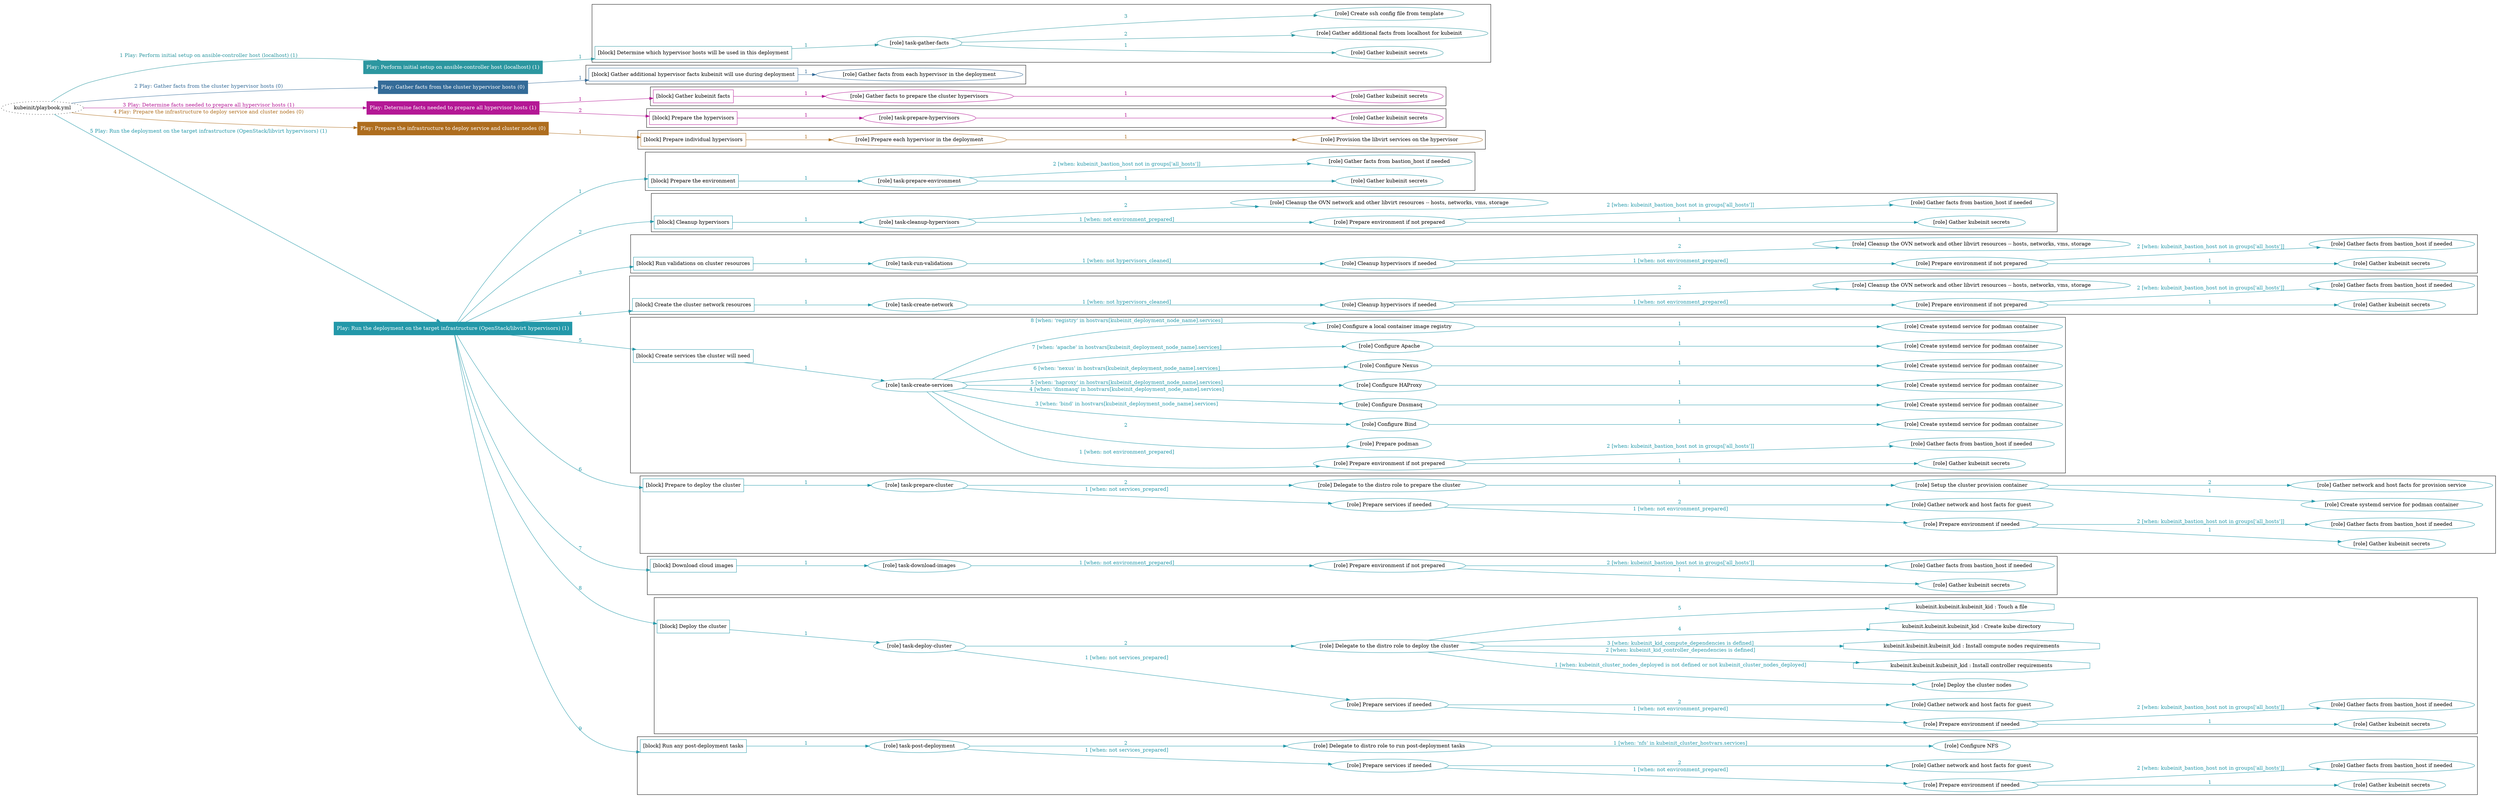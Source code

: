 digraph {
	graph [concentrate=true ordering=in rankdir=LR ratio=fill]
	edge [esep=5 sep=10]
	"kubeinit/playbook.yml" [URL="/home/runner/work/kubeinit/kubeinit/kubeinit/playbook.yml" id=playbook_9ab73923 style=dotted]
	"kubeinit/playbook.yml" -> play_1a1772e7 [label="1 Play: Perform initial setup on ansible-controller host (localhost) (1)" color="#2c97a0" fontcolor="#2c97a0" id=edge_play_1a1772e7 labeltooltip="1 Play: Perform initial setup on ansible-controller host (localhost) (1)" tooltip="1 Play: Perform initial setup on ansible-controller host (localhost) (1)"]
	subgraph "Play: Perform initial setup on ansible-controller host (localhost) (1)" {
		play_1a1772e7 [label="Play: Perform initial setup on ansible-controller host (localhost) (1)" URL="/home/runner/work/kubeinit/kubeinit/kubeinit/playbook.yml" color="#2c97a0" fontcolor="#ffffff" id=play_1a1772e7 shape=box style=filled tooltip=localhost]
		play_1a1772e7 -> block_151bc2e9 [label=1 color="#2c97a0" fontcolor="#2c97a0" id=edge_block_151bc2e9 labeltooltip=1 tooltip=1]
		subgraph cluster_block_151bc2e9 {
			block_151bc2e9 [label="[block] Determine which hypervisor hosts will be used in this deployment" URL="/home/runner/work/kubeinit/kubeinit/kubeinit/playbook.yml" color="#2c97a0" id=block_151bc2e9 labeltooltip="Determine which hypervisor hosts will be used in this deployment" shape=box tooltip="Determine which hypervisor hosts will be used in this deployment"]
			block_151bc2e9 -> role_26ba172d [label="1 " color="#2c97a0" fontcolor="#2c97a0" id=edge_role_26ba172d labeltooltip="1 " tooltip="1 "]
			subgraph "task-gather-facts" {
				role_26ba172d [label="[role] task-gather-facts" URL="/home/runner/work/kubeinit/kubeinit/kubeinit/playbook.yml" color="#2c97a0" id=role_26ba172d tooltip="task-gather-facts"]
				role_26ba172d -> role_b1a50b1e [label="1 " color="#2c97a0" fontcolor="#2c97a0" id=edge_role_b1a50b1e labeltooltip="1 " tooltip="1 "]
				subgraph "Gather kubeinit secrets" {
					role_b1a50b1e [label="[role] Gather kubeinit secrets" URL="/home/runner/.ansible/collections/ansible_collections/kubeinit/kubeinit/roles/kubeinit_prepare/tasks/build_hypervisors_group.yml" color="#2c97a0" id=role_b1a50b1e tooltip="Gather kubeinit secrets"]
				}
				role_26ba172d -> role_8a23db6f [label="2 " color="#2c97a0" fontcolor="#2c97a0" id=edge_role_8a23db6f labeltooltip="2 " tooltip="2 "]
				subgraph "Gather additional facts from localhost for kubeinit" {
					role_8a23db6f [label="[role] Gather additional facts from localhost for kubeinit" URL="/home/runner/.ansible/collections/ansible_collections/kubeinit/kubeinit/roles/kubeinit_prepare/tasks/build_hypervisors_group.yml" color="#2c97a0" id=role_8a23db6f tooltip="Gather additional facts from localhost for kubeinit"]
				}
				role_26ba172d -> role_8fd8d7e4 [label="3 " color="#2c97a0" fontcolor="#2c97a0" id=edge_role_8fd8d7e4 labeltooltip="3 " tooltip="3 "]
				subgraph "Create ssh config file from template" {
					role_8fd8d7e4 [label="[role] Create ssh config file from template" URL="/home/runner/.ansible/collections/ansible_collections/kubeinit/kubeinit/roles/kubeinit_prepare/tasks/build_hypervisors_group.yml" color="#2c97a0" id=role_8fd8d7e4 tooltip="Create ssh config file from template"]
				}
			}
		}
	}
	"kubeinit/playbook.yml" -> play_9885d4a1 [label="2 Play: Gather facts from the cluster hypervisor hosts (0)" color="#346b98" fontcolor="#346b98" id=edge_play_9885d4a1 labeltooltip="2 Play: Gather facts from the cluster hypervisor hosts (0)" tooltip="2 Play: Gather facts from the cluster hypervisor hosts (0)"]
	subgraph "Play: Gather facts from the cluster hypervisor hosts (0)" {
		play_9885d4a1 [label="Play: Gather facts from the cluster hypervisor hosts (0)" URL="/home/runner/work/kubeinit/kubeinit/kubeinit/playbook.yml" color="#346b98" fontcolor="#ffffff" id=play_9885d4a1 shape=box style=filled tooltip="Play: Gather facts from the cluster hypervisor hosts (0)"]
		play_9885d4a1 -> block_e9f54712 [label=1 color="#346b98" fontcolor="#346b98" id=edge_block_e9f54712 labeltooltip=1 tooltip=1]
		subgraph cluster_block_e9f54712 {
			block_e9f54712 [label="[block] Gather additional hypervisor facts kubeinit will use during deployment" URL="/home/runner/work/kubeinit/kubeinit/kubeinit/playbook.yml" color="#346b98" id=block_e9f54712 labeltooltip="Gather additional hypervisor facts kubeinit will use during deployment" shape=box tooltip="Gather additional hypervisor facts kubeinit will use during deployment"]
			block_e9f54712 -> role_f981a7e2 [label="1 " color="#346b98" fontcolor="#346b98" id=edge_role_f981a7e2 labeltooltip="1 " tooltip="1 "]
			subgraph "Gather facts from each hypervisor in the deployment" {
				role_f981a7e2 [label="[role] Gather facts from each hypervisor in the deployment" URL="/home/runner/work/kubeinit/kubeinit/kubeinit/playbook.yml" color="#346b98" id=role_f981a7e2 tooltip="Gather facts from each hypervisor in the deployment"]
			}
		}
	}
	"kubeinit/playbook.yml" -> play_746582f5 [label="3 Play: Determine facts needed to prepare all hypervisor hosts (1)" color="#b41895" fontcolor="#b41895" id=edge_play_746582f5 labeltooltip="3 Play: Determine facts needed to prepare all hypervisor hosts (1)" tooltip="3 Play: Determine facts needed to prepare all hypervisor hosts (1)"]
	subgraph "Play: Determine facts needed to prepare all hypervisor hosts (1)" {
		play_746582f5 [label="Play: Determine facts needed to prepare all hypervisor hosts (1)" URL="/home/runner/work/kubeinit/kubeinit/kubeinit/playbook.yml" color="#b41895" fontcolor="#ffffff" id=play_746582f5 shape=box style=filled tooltip=localhost]
		play_746582f5 -> block_373d44c7 [label=1 color="#b41895" fontcolor="#b41895" id=edge_block_373d44c7 labeltooltip=1 tooltip=1]
		subgraph cluster_block_373d44c7 {
			block_373d44c7 [label="[block] Gather kubeinit facts" URL="/home/runner/work/kubeinit/kubeinit/kubeinit/playbook.yml" color="#b41895" id=block_373d44c7 labeltooltip="Gather kubeinit facts" shape=box tooltip="Gather kubeinit facts"]
			block_373d44c7 -> role_4d03dec4 [label="1 " color="#b41895" fontcolor="#b41895" id=edge_role_4d03dec4 labeltooltip="1 " tooltip="1 "]
			subgraph "Gather facts to prepare the cluster hypervisors" {
				role_4d03dec4 [label="[role] Gather facts to prepare the cluster hypervisors" URL="/home/runner/work/kubeinit/kubeinit/kubeinit/playbook.yml" color="#b41895" id=role_4d03dec4 tooltip="Gather facts to prepare the cluster hypervisors"]
				role_4d03dec4 -> role_7c5bf974 [label="1 " color="#b41895" fontcolor="#b41895" id=edge_role_7c5bf974 labeltooltip="1 " tooltip="1 "]
				subgraph "Gather kubeinit secrets" {
					role_7c5bf974 [label="[role] Gather kubeinit secrets" URL="/home/runner/.ansible/collections/ansible_collections/kubeinit/kubeinit/roles/kubeinit_prepare/tasks/gather_kubeinit_facts.yml" color="#b41895" id=role_7c5bf974 tooltip="Gather kubeinit secrets"]
				}
			}
		}
		play_746582f5 -> block_dff63ad6 [label=2 color="#b41895" fontcolor="#b41895" id=edge_block_dff63ad6 labeltooltip=2 tooltip=2]
		subgraph cluster_block_dff63ad6 {
			block_dff63ad6 [label="[block] Prepare the hypervisors" URL="/home/runner/work/kubeinit/kubeinit/kubeinit/playbook.yml" color="#b41895" id=block_dff63ad6 labeltooltip="Prepare the hypervisors" shape=box tooltip="Prepare the hypervisors"]
			block_dff63ad6 -> role_b2029494 [label="1 " color="#b41895" fontcolor="#b41895" id=edge_role_b2029494 labeltooltip="1 " tooltip="1 "]
			subgraph "task-prepare-hypervisors" {
				role_b2029494 [label="[role] task-prepare-hypervisors" URL="/home/runner/work/kubeinit/kubeinit/kubeinit/playbook.yml" color="#b41895" id=role_b2029494 tooltip="task-prepare-hypervisors"]
				role_b2029494 -> role_a0107edf [label="1 " color="#b41895" fontcolor="#b41895" id=edge_role_a0107edf labeltooltip="1 " tooltip="1 "]
				subgraph "Gather kubeinit secrets" {
					role_a0107edf [label="[role] Gather kubeinit secrets" URL="/home/runner/.ansible/collections/ansible_collections/kubeinit/kubeinit/roles/kubeinit_prepare/tasks/gather_kubeinit_facts.yml" color="#b41895" id=role_a0107edf tooltip="Gather kubeinit secrets"]
				}
			}
		}
	}
	"kubeinit/playbook.yml" -> play_16bead23 [label="4 Play: Prepare the infrastructure to deploy service and cluster nodes (0)" color="#ae6d1e" fontcolor="#ae6d1e" id=edge_play_16bead23 labeltooltip="4 Play: Prepare the infrastructure to deploy service and cluster nodes (0)" tooltip="4 Play: Prepare the infrastructure to deploy service and cluster nodes (0)"]
	subgraph "Play: Prepare the infrastructure to deploy service and cluster nodes (0)" {
		play_16bead23 [label="Play: Prepare the infrastructure to deploy service and cluster nodes (0)" URL="/home/runner/work/kubeinit/kubeinit/kubeinit/playbook.yml" color="#ae6d1e" fontcolor="#ffffff" id=play_16bead23 shape=box style=filled tooltip="Play: Prepare the infrastructure to deploy service and cluster nodes (0)"]
		play_16bead23 -> block_e6642e20 [label=1 color="#ae6d1e" fontcolor="#ae6d1e" id=edge_block_e6642e20 labeltooltip=1 tooltip=1]
		subgraph cluster_block_e6642e20 {
			block_e6642e20 [label="[block] Prepare individual hypervisors" URL="/home/runner/work/kubeinit/kubeinit/kubeinit/playbook.yml" color="#ae6d1e" id=block_e6642e20 labeltooltip="Prepare individual hypervisors" shape=box tooltip="Prepare individual hypervisors"]
			block_e6642e20 -> role_a4faf28e [label="1 " color="#ae6d1e" fontcolor="#ae6d1e" id=edge_role_a4faf28e labeltooltip="1 " tooltip="1 "]
			subgraph "Prepare each hypervisor in the deployment" {
				role_a4faf28e [label="[role] Prepare each hypervisor in the deployment" URL="/home/runner/work/kubeinit/kubeinit/kubeinit/playbook.yml" color="#ae6d1e" id=role_a4faf28e tooltip="Prepare each hypervisor in the deployment"]
				role_a4faf28e -> role_5b694fbf [label="1 " color="#ae6d1e" fontcolor="#ae6d1e" id=edge_role_5b694fbf labeltooltip="1 " tooltip="1 "]
				subgraph "Provision the libvirt services on the hypervisor" {
					role_5b694fbf [label="[role] Provision the libvirt services on the hypervisor" URL="/home/runner/.ansible/collections/ansible_collections/kubeinit/kubeinit/roles/kubeinit_prepare/tasks/prepare_hypervisor.yml" color="#ae6d1e" id=role_5b694fbf tooltip="Provision the libvirt services on the hypervisor"]
				}
			}
		}
	}
	"kubeinit/playbook.yml" -> play_774b055f [label="5 Play: Run the deployment on the target infrastructure (OpenStack/libvirt hypervisors) (1)" color="#2398a9" fontcolor="#2398a9" id=edge_play_774b055f labeltooltip="5 Play: Run the deployment on the target infrastructure (OpenStack/libvirt hypervisors) (1)" tooltip="5 Play: Run the deployment on the target infrastructure (OpenStack/libvirt hypervisors) (1)"]
	subgraph "Play: Run the deployment on the target infrastructure (OpenStack/libvirt hypervisors) (1)" {
		play_774b055f [label="Play: Run the deployment on the target infrastructure (OpenStack/libvirt hypervisors) (1)" URL="/home/runner/work/kubeinit/kubeinit/kubeinit/playbook.yml" color="#2398a9" fontcolor="#ffffff" id=play_774b055f shape=box style=filled tooltip=localhost]
		play_774b055f -> block_0254469b [label=1 color="#2398a9" fontcolor="#2398a9" id=edge_block_0254469b labeltooltip=1 tooltip=1]
		subgraph cluster_block_0254469b {
			block_0254469b [label="[block] Prepare the environment" URL="/home/runner/work/kubeinit/kubeinit/kubeinit/playbook.yml" color="#2398a9" id=block_0254469b labeltooltip="Prepare the environment" shape=box tooltip="Prepare the environment"]
			block_0254469b -> role_82ab8c88 [label="1 " color="#2398a9" fontcolor="#2398a9" id=edge_role_82ab8c88 labeltooltip="1 " tooltip="1 "]
			subgraph "task-prepare-environment" {
				role_82ab8c88 [label="[role] task-prepare-environment" URL="/home/runner/work/kubeinit/kubeinit/kubeinit/playbook.yml" color="#2398a9" id=role_82ab8c88 tooltip="task-prepare-environment"]
				role_82ab8c88 -> role_1e8bc9d1 [label="1 " color="#2398a9" fontcolor="#2398a9" id=edge_role_1e8bc9d1 labeltooltip="1 " tooltip="1 "]
				subgraph "Gather kubeinit secrets" {
					role_1e8bc9d1 [label="[role] Gather kubeinit secrets" URL="/home/runner/.ansible/collections/ansible_collections/kubeinit/kubeinit/roles/kubeinit_prepare/tasks/gather_kubeinit_facts.yml" color="#2398a9" id=role_1e8bc9d1 tooltip="Gather kubeinit secrets"]
				}
				role_82ab8c88 -> role_7d5b2ed3 [label="2 [when: kubeinit_bastion_host not in groups['all_hosts']]" color="#2398a9" fontcolor="#2398a9" id=edge_role_7d5b2ed3 labeltooltip="2 [when: kubeinit_bastion_host not in groups['all_hosts']]" tooltip="2 [when: kubeinit_bastion_host not in groups['all_hosts']]"]
				subgraph "Gather facts from bastion_host if needed" {
					role_7d5b2ed3 [label="[role] Gather facts from bastion_host if needed" URL="/home/runner/.ansible/collections/ansible_collections/kubeinit/kubeinit/roles/kubeinit_prepare/tasks/main.yml" color="#2398a9" id=role_7d5b2ed3 tooltip="Gather facts from bastion_host if needed"]
				}
			}
		}
		play_774b055f -> block_cbef332e [label=2 color="#2398a9" fontcolor="#2398a9" id=edge_block_cbef332e labeltooltip=2 tooltip=2]
		subgraph cluster_block_cbef332e {
			block_cbef332e [label="[block] Cleanup hypervisors" URL="/home/runner/work/kubeinit/kubeinit/kubeinit/playbook.yml" color="#2398a9" id=block_cbef332e labeltooltip="Cleanup hypervisors" shape=box tooltip="Cleanup hypervisors"]
			block_cbef332e -> role_176b82c9 [label="1 " color="#2398a9" fontcolor="#2398a9" id=edge_role_176b82c9 labeltooltip="1 " tooltip="1 "]
			subgraph "task-cleanup-hypervisors" {
				role_176b82c9 [label="[role] task-cleanup-hypervisors" URL="/home/runner/work/kubeinit/kubeinit/kubeinit/playbook.yml" color="#2398a9" id=role_176b82c9 tooltip="task-cleanup-hypervisors"]
				role_176b82c9 -> role_3031d050 [label="1 [when: not environment_prepared]" color="#2398a9" fontcolor="#2398a9" id=edge_role_3031d050 labeltooltip="1 [when: not environment_prepared]" tooltip="1 [when: not environment_prepared]"]
				subgraph "Prepare environment if not prepared" {
					role_3031d050 [label="[role] Prepare environment if not prepared" URL="/home/runner/.ansible/collections/ansible_collections/kubeinit/kubeinit/roles/kubeinit_libvirt/tasks/cleanup_hypervisors.yml" color="#2398a9" id=role_3031d050 tooltip="Prepare environment if not prepared"]
					role_3031d050 -> role_bc4ccbd9 [label="1 " color="#2398a9" fontcolor="#2398a9" id=edge_role_bc4ccbd9 labeltooltip="1 " tooltip="1 "]
					subgraph "Gather kubeinit secrets" {
						role_bc4ccbd9 [label="[role] Gather kubeinit secrets" URL="/home/runner/.ansible/collections/ansible_collections/kubeinit/kubeinit/roles/kubeinit_prepare/tasks/gather_kubeinit_facts.yml" color="#2398a9" id=role_bc4ccbd9 tooltip="Gather kubeinit secrets"]
					}
					role_3031d050 -> role_d158d65e [label="2 [when: kubeinit_bastion_host not in groups['all_hosts']]" color="#2398a9" fontcolor="#2398a9" id=edge_role_d158d65e labeltooltip="2 [when: kubeinit_bastion_host not in groups['all_hosts']]" tooltip="2 [when: kubeinit_bastion_host not in groups['all_hosts']]"]
					subgraph "Gather facts from bastion_host if needed" {
						role_d158d65e [label="[role] Gather facts from bastion_host if needed" URL="/home/runner/.ansible/collections/ansible_collections/kubeinit/kubeinit/roles/kubeinit_prepare/tasks/main.yml" color="#2398a9" id=role_d158d65e tooltip="Gather facts from bastion_host if needed"]
					}
				}
				role_176b82c9 -> role_bc129f70 [label="2 " color="#2398a9" fontcolor="#2398a9" id=edge_role_bc129f70 labeltooltip="2 " tooltip="2 "]
				subgraph "Cleanup the OVN network and other libvirt resources -- hosts, networks, vms, storage" {
					role_bc129f70 [label="[role] Cleanup the OVN network and other libvirt resources -- hosts, networks, vms, storage" URL="/home/runner/.ansible/collections/ansible_collections/kubeinit/kubeinit/roles/kubeinit_libvirt/tasks/cleanup_hypervisors.yml" color="#2398a9" id=role_bc129f70 tooltip="Cleanup the OVN network and other libvirt resources -- hosts, networks, vms, storage"]
				}
			}
		}
		play_774b055f -> block_4bff4ee5 [label=3 color="#2398a9" fontcolor="#2398a9" id=edge_block_4bff4ee5 labeltooltip=3 tooltip=3]
		subgraph cluster_block_4bff4ee5 {
			block_4bff4ee5 [label="[block] Run validations on cluster resources" URL="/home/runner/work/kubeinit/kubeinit/kubeinit/playbook.yml" color="#2398a9" id=block_4bff4ee5 labeltooltip="Run validations on cluster resources" shape=box tooltip="Run validations on cluster resources"]
			block_4bff4ee5 -> role_2bca94f0 [label="1 " color="#2398a9" fontcolor="#2398a9" id=edge_role_2bca94f0 labeltooltip="1 " tooltip="1 "]
			subgraph "task-run-validations" {
				role_2bca94f0 [label="[role] task-run-validations" URL="/home/runner/work/kubeinit/kubeinit/kubeinit/playbook.yml" color="#2398a9" id=role_2bca94f0 tooltip="task-run-validations"]
				role_2bca94f0 -> role_7fea11b1 [label="1 [when: not hypervisors_cleaned]" color="#2398a9" fontcolor="#2398a9" id=edge_role_7fea11b1 labeltooltip="1 [when: not hypervisors_cleaned]" tooltip="1 [when: not hypervisors_cleaned]"]
				subgraph "Cleanup hypervisors if needed" {
					role_7fea11b1 [label="[role] Cleanup hypervisors if needed" URL="/home/runner/.ansible/collections/ansible_collections/kubeinit/kubeinit/roles/kubeinit_validations/tasks/main.yml" color="#2398a9" id=role_7fea11b1 tooltip="Cleanup hypervisors if needed"]
					role_7fea11b1 -> role_7ab20caf [label="1 [when: not environment_prepared]" color="#2398a9" fontcolor="#2398a9" id=edge_role_7ab20caf labeltooltip="1 [when: not environment_prepared]" tooltip="1 [when: not environment_prepared]"]
					subgraph "Prepare environment if not prepared" {
						role_7ab20caf [label="[role] Prepare environment if not prepared" URL="/home/runner/.ansible/collections/ansible_collections/kubeinit/kubeinit/roles/kubeinit_libvirt/tasks/cleanup_hypervisors.yml" color="#2398a9" id=role_7ab20caf tooltip="Prepare environment if not prepared"]
						role_7ab20caf -> role_d7259c3a [label="1 " color="#2398a9" fontcolor="#2398a9" id=edge_role_d7259c3a labeltooltip="1 " tooltip="1 "]
						subgraph "Gather kubeinit secrets" {
							role_d7259c3a [label="[role] Gather kubeinit secrets" URL="/home/runner/.ansible/collections/ansible_collections/kubeinit/kubeinit/roles/kubeinit_prepare/tasks/gather_kubeinit_facts.yml" color="#2398a9" id=role_d7259c3a tooltip="Gather kubeinit secrets"]
						}
						role_7ab20caf -> role_b8b08d92 [label="2 [when: kubeinit_bastion_host not in groups['all_hosts']]" color="#2398a9" fontcolor="#2398a9" id=edge_role_b8b08d92 labeltooltip="2 [when: kubeinit_bastion_host not in groups['all_hosts']]" tooltip="2 [when: kubeinit_bastion_host not in groups['all_hosts']]"]
						subgraph "Gather facts from bastion_host if needed" {
							role_b8b08d92 [label="[role] Gather facts from bastion_host if needed" URL="/home/runner/.ansible/collections/ansible_collections/kubeinit/kubeinit/roles/kubeinit_prepare/tasks/main.yml" color="#2398a9" id=role_b8b08d92 tooltip="Gather facts from bastion_host if needed"]
						}
					}
					role_7fea11b1 -> role_a31f40d9 [label="2 " color="#2398a9" fontcolor="#2398a9" id=edge_role_a31f40d9 labeltooltip="2 " tooltip="2 "]
					subgraph "Cleanup the OVN network and other libvirt resources -- hosts, networks, vms, storage" {
						role_a31f40d9 [label="[role] Cleanup the OVN network and other libvirt resources -- hosts, networks, vms, storage" URL="/home/runner/.ansible/collections/ansible_collections/kubeinit/kubeinit/roles/kubeinit_libvirt/tasks/cleanup_hypervisors.yml" color="#2398a9" id=role_a31f40d9 tooltip="Cleanup the OVN network and other libvirt resources -- hosts, networks, vms, storage"]
					}
				}
			}
		}
		play_774b055f -> block_9aa94b6d [label=4 color="#2398a9" fontcolor="#2398a9" id=edge_block_9aa94b6d labeltooltip=4 tooltip=4]
		subgraph cluster_block_9aa94b6d {
			block_9aa94b6d [label="[block] Create the cluster network resources" URL="/home/runner/work/kubeinit/kubeinit/kubeinit/playbook.yml" color="#2398a9" id=block_9aa94b6d labeltooltip="Create the cluster network resources" shape=box tooltip="Create the cluster network resources"]
			block_9aa94b6d -> role_7d7a6e6e [label="1 " color="#2398a9" fontcolor="#2398a9" id=edge_role_7d7a6e6e labeltooltip="1 " tooltip="1 "]
			subgraph "task-create-network" {
				role_7d7a6e6e [label="[role] task-create-network" URL="/home/runner/work/kubeinit/kubeinit/kubeinit/playbook.yml" color="#2398a9" id=role_7d7a6e6e tooltip="task-create-network"]
				role_7d7a6e6e -> role_575b3c38 [label="1 [when: not hypervisors_cleaned]" color="#2398a9" fontcolor="#2398a9" id=edge_role_575b3c38 labeltooltip="1 [when: not hypervisors_cleaned]" tooltip="1 [when: not hypervisors_cleaned]"]
				subgraph "Cleanup hypervisors if needed" {
					role_575b3c38 [label="[role] Cleanup hypervisors if needed" URL="/home/runner/.ansible/collections/ansible_collections/kubeinit/kubeinit/roles/kubeinit_libvirt/tasks/create_network.yml" color="#2398a9" id=role_575b3c38 tooltip="Cleanup hypervisors if needed"]
					role_575b3c38 -> role_fb23ec4a [label="1 [when: not environment_prepared]" color="#2398a9" fontcolor="#2398a9" id=edge_role_fb23ec4a labeltooltip="1 [when: not environment_prepared]" tooltip="1 [when: not environment_prepared]"]
					subgraph "Prepare environment if not prepared" {
						role_fb23ec4a [label="[role] Prepare environment if not prepared" URL="/home/runner/.ansible/collections/ansible_collections/kubeinit/kubeinit/roles/kubeinit_libvirt/tasks/cleanup_hypervisors.yml" color="#2398a9" id=role_fb23ec4a tooltip="Prepare environment if not prepared"]
						role_fb23ec4a -> role_6199ef4e [label="1 " color="#2398a9" fontcolor="#2398a9" id=edge_role_6199ef4e labeltooltip="1 " tooltip="1 "]
						subgraph "Gather kubeinit secrets" {
							role_6199ef4e [label="[role] Gather kubeinit secrets" URL="/home/runner/.ansible/collections/ansible_collections/kubeinit/kubeinit/roles/kubeinit_prepare/tasks/gather_kubeinit_facts.yml" color="#2398a9" id=role_6199ef4e tooltip="Gather kubeinit secrets"]
						}
						role_fb23ec4a -> role_e5cc0381 [label="2 [when: kubeinit_bastion_host not in groups['all_hosts']]" color="#2398a9" fontcolor="#2398a9" id=edge_role_e5cc0381 labeltooltip="2 [when: kubeinit_bastion_host not in groups['all_hosts']]" tooltip="2 [when: kubeinit_bastion_host not in groups['all_hosts']]"]
						subgraph "Gather facts from bastion_host if needed" {
							role_e5cc0381 [label="[role] Gather facts from bastion_host if needed" URL="/home/runner/.ansible/collections/ansible_collections/kubeinit/kubeinit/roles/kubeinit_prepare/tasks/main.yml" color="#2398a9" id=role_e5cc0381 tooltip="Gather facts from bastion_host if needed"]
						}
					}
					role_575b3c38 -> role_72d5fef5 [label="2 " color="#2398a9" fontcolor="#2398a9" id=edge_role_72d5fef5 labeltooltip="2 " tooltip="2 "]
					subgraph "Cleanup the OVN network and other libvirt resources -- hosts, networks, vms, storage" {
						role_72d5fef5 [label="[role] Cleanup the OVN network and other libvirt resources -- hosts, networks, vms, storage" URL="/home/runner/.ansible/collections/ansible_collections/kubeinit/kubeinit/roles/kubeinit_libvirt/tasks/cleanup_hypervisors.yml" color="#2398a9" id=role_72d5fef5 tooltip="Cleanup the OVN network and other libvirt resources -- hosts, networks, vms, storage"]
					}
				}
			}
		}
		play_774b055f -> block_c8c6e0d4 [label=5 color="#2398a9" fontcolor="#2398a9" id=edge_block_c8c6e0d4 labeltooltip=5 tooltip=5]
		subgraph cluster_block_c8c6e0d4 {
			block_c8c6e0d4 [label="[block] Create services the cluster will need" URL="/home/runner/work/kubeinit/kubeinit/kubeinit/playbook.yml" color="#2398a9" id=block_c8c6e0d4 labeltooltip="Create services the cluster will need" shape=box tooltip="Create services the cluster will need"]
			block_c8c6e0d4 -> role_868f9ee5 [label="1 " color="#2398a9" fontcolor="#2398a9" id=edge_role_868f9ee5 labeltooltip="1 " tooltip="1 "]
			subgraph "task-create-services" {
				role_868f9ee5 [label="[role] task-create-services" URL="/home/runner/work/kubeinit/kubeinit/kubeinit/playbook.yml" color="#2398a9" id=role_868f9ee5 tooltip="task-create-services"]
				role_868f9ee5 -> role_3a84cb75 [label="1 [when: not environment_prepared]" color="#2398a9" fontcolor="#2398a9" id=edge_role_3a84cb75 labeltooltip="1 [when: not environment_prepared]" tooltip="1 [when: not environment_prepared]"]
				subgraph "Prepare environment if not prepared" {
					role_3a84cb75 [label="[role] Prepare environment if not prepared" URL="/home/runner/.ansible/collections/ansible_collections/kubeinit/kubeinit/roles/kubeinit_services/tasks/main.yml" color="#2398a9" id=role_3a84cb75 tooltip="Prepare environment if not prepared"]
					role_3a84cb75 -> role_00d1c560 [label="1 " color="#2398a9" fontcolor="#2398a9" id=edge_role_00d1c560 labeltooltip="1 " tooltip="1 "]
					subgraph "Gather kubeinit secrets" {
						role_00d1c560 [label="[role] Gather kubeinit secrets" URL="/home/runner/.ansible/collections/ansible_collections/kubeinit/kubeinit/roles/kubeinit_prepare/tasks/gather_kubeinit_facts.yml" color="#2398a9" id=role_00d1c560 tooltip="Gather kubeinit secrets"]
					}
					role_3a84cb75 -> role_4f075193 [label="2 [when: kubeinit_bastion_host not in groups['all_hosts']]" color="#2398a9" fontcolor="#2398a9" id=edge_role_4f075193 labeltooltip="2 [when: kubeinit_bastion_host not in groups['all_hosts']]" tooltip="2 [when: kubeinit_bastion_host not in groups['all_hosts']]"]
					subgraph "Gather facts from bastion_host if needed" {
						role_4f075193 [label="[role] Gather facts from bastion_host if needed" URL="/home/runner/.ansible/collections/ansible_collections/kubeinit/kubeinit/roles/kubeinit_prepare/tasks/main.yml" color="#2398a9" id=role_4f075193 tooltip="Gather facts from bastion_host if needed"]
					}
				}
				role_868f9ee5 -> role_85e51928 [label="2 " color="#2398a9" fontcolor="#2398a9" id=edge_role_85e51928 labeltooltip="2 " tooltip="2 "]
				subgraph "Prepare podman" {
					role_85e51928 [label="[role] Prepare podman" URL="/home/runner/.ansible/collections/ansible_collections/kubeinit/kubeinit/roles/kubeinit_services/tasks/00_create_service_pod.yml" color="#2398a9" id=role_85e51928 tooltip="Prepare podman"]
				}
				role_868f9ee5 -> role_defce93f [label="3 [when: 'bind' in hostvars[kubeinit_deployment_node_name].services]" color="#2398a9" fontcolor="#2398a9" id=edge_role_defce93f labeltooltip="3 [when: 'bind' in hostvars[kubeinit_deployment_node_name].services]" tooltip="3 [when: 'bind' in hostvars[kubeinit_deployment_node_name].services]"]
				subgraph "Configure Bind" {
					role_defce93f [label="[role] Configure Bind" URL="/home/runner/.ansible/collections/ansible_collections/kubeinit/kubeinit/roles/kubeinit_services/tasks/start_services_containers.yml" color="#2398a9" id=role_defce93f tooltip="Configure Bind"]
					role_defce93f -> role_336561cc [label="1 " color="#2398a9" fontcolor="#2398a9" id=edge_role_336561cc labeltooltip="1 " tooltip="1 "]
					subgraph "Create systemd service for podman container" {
						role_336561cc [label="[role] Create systemd service for podman container" URL="/home/runner/.ansible/collections/ansible_collections/kubeinit/kubeinit/roles/kubeinit_bind/tasks/main.yml" color="#2398a9" id=role_336561cc tooltip="Create systemd service for podman container"]
					}
				}
				role_868f9ee5 -> role_d30e5157 [label="4 [when: 'dnsmasq' in hostvars[kubeinit_deployment_node_name].services]" color="#2398a9" fontcolor="#2398a9" id=edge_role_d30e5157 labeltooltip="4 [when: 'dnsmasq' in hostvars[kubeinit_deployment_node_name].services]" tooltip="4 [when: 'dnsmasq' in hostvars[kubeinit_deployment_node_name].services]"]
				subgraph "Configure Dnsmasq" {
					role_d30e5157 [label="[role] Configure Dnsmasq" URL="/home/runner/.ansible/collections/ansible_collections/kubeinit/kubeinit/roles/kubeinit_services/tasks/start_services_containers.yml" color="#2398a9" id=role_d30e5157 tooltip="Configure Dnsmasq"]
					role_d30e5157 -> role_8ae69f1f [label="1 " color="#2398a9" fontcolor="#2398a9" id=edge_role_8ae69f1f labeltooltip="1 " tooltip="1 "]
					subgraph "Create systemd service for podman container" {
						role_8ae69f1f [label="[role] Create systemd service for podman container" URL="/home/runner/.ansible/collections/ansible_collections/kubeinit/kubeinit/roles/kubeinit_dnsmasq/tasks/main.yml" color="#2398a9" id=role_8ae69f1f tooltip="Create systemd service for podman container"]
					}
				}
				role_868f9ee5 -> role_95817f70 [label="5 [when: 'haproxy' in hostvars[kubeinit_deployment_node_name].services]" color="#2398a9" fontcolor="#2398a9" id=edge_role_95817f70 labeltooltip="5 [when: 'haproxy' in hostvars[kubeinit_deployment_node_name].services]" tooltip="5 [when: 'haproxy' in hostvars[kubeinit_deployment_node_name].services]"]
				subgraph "Configure HAProxy" {
					role_95817f70 [label="[role] Configure HAProxy" URL="/home/runner/.ansible/collections/ansible_collections/kubeinit/kubeinit/roles/kubeinit_services/tasks/start_services_containers.yml" color="#2398a9" id=role_95817f70 tooltip="Configure HAProxy"]
					role_95817f70 -> role_716e8f04 [label="1 " color="#2398a9" fontcolor="#2398a9" id=edge_role_716e8f04 labeltooltip="1 " tooltip="1 "]
					subgraph "Create systemd service for podman container" {
						role_716e8f04 [label="[role] Create systemd service for podman container" URL="/home/runner/.ansible/collections/ansible_collections/kubeinit/kubeinit/roles/kubeinit_haproxy/tasks/main.yml" color="#2398a9" id=role_716e8f04 tooltip="Create systemd service for podman container"]
					}
				}
				role_868f9ee5 -> role_dfc39d4f [label="6 [when: 'nexus' in hostvars[kubeinit_deployment_node_name].services]" color="#2398a9" fontcolor="#2398a9" id=edge_role_dfc39d4f labeltooltip="6 [when: 'nexus' in hostvars[kubeinit_deployment_node_name].services]" tooltip="6 [when: 'nexus' in hostvars[kubeinit_deployment_node_name].services]"]
				subgraph "Configure Nexus" {
					role_dfc39d4f [label="[role] Configure Nexus" URL="/home/runner/.ansible/collections/ansible_collections/kubeinit/kubeinit/roles/kubeinit_services/tasks/start_services_containers.yml" color="#2398a9" id=role_dfc39d4f tooltip="Configure Nexus"]
					role_dfc39d4f -> role_1f5b5af9 [label="1 " color="#2398a9" fontcolor="#2398a9" id=edge_role_1f5b5af9 labeltooltip="1 " tooltip="1 "]
					subgraph "Create systemd service for podman container" {
						role_1f5b5af9 [label="[role] Create systemd service for podman container" URL="/home/runner/.ansible/collections/ansible_collections/kubeinit/kubeinit/roles/kubeinit_nexus/tasks/main.yml" color="#2398a9" id=role_1f5b5af9 tooltip="Create systemd service for podman container"]
					}
				}
				role_868f9ee5 -> role_339a9902 [label="7 [when: 'apache' in hostvars[kubeinit_deployment_node_name].services]" color="#2398a9" fontcolor="#2398a9" id=edge_role_339a9902 labeltooltip="7 [when: 'apache' in hostvars[kubeinit_deployment_node_name].services]" tooltip="7 [when: 'apache' in hostvars[kubeinit_deployment_node_name].services]"]
				subgraph "Configure Apache" {
					role_339a9902 [label="[role] Configure Apache" URL="/home/runner/.ansible/collections/ansible_collections/kubeinit/kubeinit/roles/kubeinit_services/tasks/start_services_containers.yml" color="#2398a9" id=role_339a9902 tooltip="Configure Apache"]
					role_339a9902 -> role_3b52cdd1 [label="1 " color="#2398a9" fontcolor="#2398a9" id=edge_role_3b52cdd1 labeltooltip="1 " tooltip="1 "]
					subgraph "Create systemd service for podman container" {
						role_3b52cdd1 [label="[role] Create systemd service for podman container" URL="/home/runner/.ansible/collections/ansible_collections/kubeinit/kubeinit/roles/kubeinit_apache/tasks/main.yml" color="#2398a9" id=role_3b52cdd1 tooltip="Create systemd service for podman container"]
					}
				}
				role_868f9ee5 -> role_576f0518 [label="8 [when: 'registry' in hostvars[kubeinit_deployment_node_name].services]" color="#2398a9" fontcolor="#2398a9" id=edge_role_576f0518 labeltooltip="8 [when: 'registry' in hostvars[kubeinit_deployment_node_name].services]" tooltip="8 [when: 'registry' in hostvars[kubeinit_deployment_node_name].services]"]
				subgraph "Configure a local container image registry" {
					role_576f0518 [label="[role] Configure a local container image registry" URL="/home/runner/.ansible/collections/ansible_collections/kubeinit/kubeinit/roles/kubeinit_services/tasks/start_services_containers.yml" color="#2398a9" id=role_576f0518 tooltip="Configure a local container image registry"]
					role_576f0518 -> role_cbac70f5 [label="1 " color="#2398a9" fontcolor="#2398a9" id=edge_role_cbac70f5 labeltooltip="1 " tooltip="1 "]
					subgraph "Create systemd service for podman container" {
						role_cbac70f5 [label="[role] Create systemd service for podman container" URL="/home/runner/.ansible/collections/ansible_collections/kubeinit/kubeinit/roles/kubeinit_registry/tasks/main.yml" color="#2398a9" id=role_cbac70f5 tooltip="Create systemd service for podman container"]
					}
				}
			}
		}
		play_774b055f -> block_5ad4d5fc [label=6 color="#2398a9" fontcolor="#2398a9" id=edge_block_5ad4d5fc labeltooltip=6 tooltip=6]
		subgraph cluster_block_5ad4d5fc {
			block_5ad4d5fc [label="[block] Prepare to deploy the cluster" URL="/home/runner/work/kubeinit/kubeinit/kubeinit/playbook.yml" color="#2398a9" id=block_5ad4d5fc labeltooltip="Prepare to deploy the cluster" shape=box tooltip="Prepare to deploy the cluster"]
			block_5ad4d5fc -> role_5277070b [label="1 " color="#2398a9" fontcolor="#2398a9" id=edge_role_5277070b labeltooltip="1 " tooltip="1 "]
			subgraph "task-prepare-cluster" {
				role_5277070b [label="[role] task-prepare-cluster" URL="/home/runner/work/kubeinit/kubeinit/kubeinit/playbook.yml" color="#2398a9" id=role_5277070b tooltip="task-prepare-cluster"]
				role_5277070b -> role_c26e073c [label="1 [when: not services_prepared]" color="#2398a9" fontcolor="#2398a9" id=edge_role_c26e073c labeltooltip="1 [when: not services_prepared]" tooltip="1 [when: not services_prepared]"]
				subgraph "Prepare services if needed" {
					role_c26e073c [label="[role] Prepare services if needed" URL="/home/runner/.ansible/collections/ansible_collections/kubeinit/kubeinit/roles/kubeinit_prepare/tasks/prepare_cluster.yml" color="#2398a9" id=role_c26e073c tooltip="Prepare services if needed"]
					role_c26e073c -> role_60281cac [label="1 [when: not environment_prepared]" color="#2398a9" fontcolor="#2398a9" id=edge_role_60281cac labeltooltip="1 [when: not environment_prepared]" tooltip="1 [when: not environment_prepared]"]
					subgraph "Prepare environment if needed" {
						role_60281cac [label="[role] Prepare environment if needed" URL="/home/runner/.ansible/collections/ansible_collections/kubeinit/kubeinit/roles/kubeinit_services/tasks/prepare_services.yml" color="#2398a9" id=role_60281cac tooltip="Prepare environment if needed"]
						role_60281cac -> role_9904522c [label="1 " color="#2398a9" fontcolor="#2398a9" id=edge_role_9904522c labeltooltip="1 " tooltip="1 "]
						subgraph "Gather kubeinit secrets" {
							role_9904522c [label="[role] Gather kubeinit secrets" URL="/home/runner/.ansible/collections/ansible_collections/kubeinit/kubeinit/roles/kubeinit_prepare/tasks/gather_kubeinit_facts.yml" color="#2398a9" id=role_9904522c tooltip="Gather kubeinit secrets"]
						}
						role_60281cac -> role_d5138154 [label="2 [when: kubeinit_bastion_host not in groups['all_hosts']]" color="#2398a9" fontcolor="#2398a9" id=edge_role_d5138154 labeltooltip="2 [when: kubeinit_bastion_host not in groups['all_hosts']]" tooltip="2 [when: kubeinit_bastion_host not in groups['all_hosts']]"]
						subgraph "Gather facts from bastion_host if needed" {
							role_d5138154 [label="[role] Gather facts from bastion_host if needed" URL="/home/runner/.ansible/collections/ansible_collections/kubeinit/kubeinit/roles/kubeinit_prepare/tasks/main.yml" color="#2398a9" id=role_d5138154 tooltip="Gather facts from bastion_host if needed"]
						}
					}
					role_c26e073c -> role_50b27353 [label="2 " color="#2398a9" fontcolor="#2398a9" id=edge_role_50b27353 labeltooltip="2 " tooltip="2 "]
					subgraph "Gather network and host facts for guest" {
						role_50b27353 [label="[role] Gather network and host facts for guest" URL="/home/runner/.ansible/collections/ansible_collections/kubeinit/kubeinit/roles/kubeinit_services/tasks/prepare_services.yml" color="#2398a9" id=role_50b27353 tooltip="Gather network and host facts for guest"]
					}
				}
				role_5277070b -> role_57c5040a [label="2 " color="#2398a9" fontcolor="#2398a9" id=edge_role_57c5040a labeltooltip="2 " tooltip="2 "]
				subgraph "Delegate to the distro role to prepare the cluster" {
					role_57c5040a [label="[role] Delegate to the distro role to prepare the cluster" URL="/home/runner/.ansible/collections/ansible_collections/kubeinit/kubeinit/roles/kubeinit_prepare/tasks/prepare_cluster.yml" color="#2398a9" id=role_57c5040a tooltip="Delegate to the distro role to prepare the cluster"]
					role_57c5040a -> role_b95903b8 [label="1 " color="#2398a9" fontcolor="#2398a9" id=edge_role_b95903b8 labeltooltip="1 " tooltip="1 "]
					subgraph "Setup the cluster provision container" {
						role_b95903b8 [label="[role] Setup the cluster provision container" URL="/home/runner/.ansible/collections/ansible_collections/kubeinit/kubeinit/roles/kubeinit_kid/tasks/prepare_cluster.yml" color="#2398a9" id=role_b95903b8 tooltip="Setup the cluster provision container"]
						role_b95903b8 -> role_1c010f53 [label="1 " color="#2398a9" fontcolor="#2398a9" id=edge_role_1c010f53 labeltooltip="1 " tooltip="1 "]
						subgraph "Create systemd service for podman container" {
							role_1c010f53 [label="[role] Create systemd service for podman container" URL="/home/runner/.ansible/collections/ansible_collections/kubeinit/kubeinit/roles/kubeinit_services/tasks/create_provision_container.yml" color="#2398a9" id=role_1c010f53 tooltip="Create systemd service for podman container"]
						}
						role_b95903b8 -> role_a320c7a7 [label="2 " color="#2398a9" fontcolor="#2398a9" id=edge_role_a320c7a7 labeltooltip="2 " tooltip="2 "]
						subgraph "Gather network and host facts for provision service" {
							role_a320c7a7 [label="[role] Gather network and host facts for provision service" URL="/home/runner/.ansible/collections/ansible_collections/kubeinit/kubeinit/roles/kubeinit_services/tasks/create_provision_container.yml" color="#2398a9" id=role_a320c7a7 tooltip="Gather network and host facts for provision service"]
						}
					}
				}
			}
		}
		play_774b055f -> block_1bf7d8dc [label=7 color="#2398a9" fontcolor="#2398a9" id=edge_block_1bf7d8dc labeltooltip=7 tooltip=7]
		subgraph cluster_block_1bf7d8dc {
			block_1bf7d8dc [label="[block] Download cloud images" URL="/home/runner/work/kubeinit/kubeinit/kubeinit/playbook.yml" color="#2398a9" id=block_1bf7d8dc labeltooltip="Download cloud images" shape=box tooltip="Download cloud images"]
			block_1bf7d8dc -> role_2b1bc6a9 [label="1 " color="#2398a9" fontcolor="#2398a9" id=edge_role_2b1bc6a9 labeltooltip="1 " tooltip="1 "]
			subgraph "task-download-images" {
				role_2b1bc6a9 [label="[role] task-download-images" URL="/home/runner/work/kubeinit/kubeinit/kubeinit/playbook.yml" color="#2398a9" id=role_2b1bc6a9 tooltip="task-download-images"]
				role_2b1bc6a9 -> role_c1a6592b [label="1 [when: not environment_prepared]" color="#2398a9" fontcolor="#2398a9" id=edge_role_c1a6592b labeltooltip="1 [when: not environment_prepared]" tooltip="1 [when: not environment_prepared]"]
				subgraph "Prepare environment if not prepared" {
					role_c1a6592b [label="[role] Prepare environment if not prepared" URL="/home/runner/.ansible/collections/ansible_collections/kubeinit/kubeinit/roles/kubeinit_libvirt/tasks/download_cloud_images.yml" color="#2398a9" id=role_c1a6592b tooltip="Prepare environment if not prepared"]
					role_c1a6592b -> role_caea18b0 [label="1 " color="#2398a9" fontcolor="#2398a9" id=edge_role_caea18b0 labeltooltip="1 " tooltip="1 "]
					subgraph "Gather kubeinit secrets" {
						role_caea18b0 [label="[role] Gather kubeinit secrets" URL="/home/runner/.ansible/collections/ansible_collections/kubeinit/kubeinit/roles/kubeinit_prepare/tasks/gather_kubeinit_facts.yml" color="#2398a9" id=role_caea18b0 tooltip="Gather kubeinit secrets"]
					}
					role_c1a6592b -> role_d816a106 [label="2 [when: kubeinit_bastion_host not in groups['all_hosts']]" color="#2398a9" fontcolor="#2398a9" id=edge_role_d816a106 labeltooltip="2 [when: kubeinit_bastion_host not in groups['all_hosts']]" tooltip="2 [when: kubeinit_bastion_host not in groups['all_hosts']]"]
					subgraph "Gather facts from bastion_host if needed" {
						role_d816a106 [label="[role] Gather facts from bastion_host if needed" URL="/home/runner/.ansible/collections/ansible_collections/kubeinit/kubeinit/roles/kubeinit_prepare/tasks/main.yml" color="#2398a9" id=role_d816a106 tooltip="Gather facts from bastion_host if needed"]
					}
				}
			}
		}
		play_774b055f -> block_630cae8d [label=8 color="#2398a9" fontcolor="#2398a9" id=edge_block_630cae8d labeltooltip=8 tooltip=8]
		subgraph cluster_block_630cae8d {
			block_630cae8d [label="[block] Deploy the cluster" URL="/home/runner/work/kubeinit/kubeinit/kubeinit/playbook.yml" color="#2398a9" id=block_630cae8d labeltooltip="Deploy the cluster" shape=box tooltip="Deploy the cluster"]
			block_630cae8d -> role_46c43890 [label="1 " color="#2398a9" fontcolor="#2398a9" id=edge_role_46c43890 labeltooltip="1 " tooltip="1 "]
			subgraph "task-deploy-cluster" {
				role_46c43890 [label="[role] task-deploy-cluster" URL="/home/runner/work/kubeinit/kubeinit/kubeinit/playbook.yml" color="#2398a9" id=role_46c43890 tooltip="task-deploy-cluster"]
				role_46c43890 -> role_67b8295c [label="1 [when: not services_prepared]" color="#2398a9" fontcolor="#2398a9" id=edge_role_67b8295c labeltooltip="1 [when: not services_prepared]" tooltip="1 [when: not services_prepared]"]
				subgraph "Prepare services if needed" {
					role_67b8295c [label="[role] Prepare services if needed" URL="/home/runner/.ansible/collections/ansible_collections/kubeinit/kubeinit/roles/kubeinit_prepare/tasks/deploy_cluster.yml" color="#2398a9" id=role_67b8295c tooltip="Prepare services if needed"]
					role_67b8295c -> role_c8fb926b [label="1 [when: not environment_prepared]" color="#2398a9" fontcolor="#2398a9" id=edge_role_c8fb926b labeltooltip="1 [when: not environment_prepared]" tooltip="1 [when: not environment_prepared]"]
					subgraph "Prepare environment if needed" {
						role_c8fb926b [label="[role] Prepare environment if needed" URL="/home/runner/.ansible/collections/ansible_collections/kubeinit/kubeinit/roles/kubeinit_services/tasks/prepare_services.yml" color="#2398a9" id=role_c8fb926b tooltip="Prepare environment if needed"]
						role_c8fb926b -> role_45712275 [label="1 " color="#2398a9" fontcolor="#2398a9" id=edge_role_45712275 labeltooltip="1 " tooltip="1 "]
						subgraph "Gather kubeinit secrets" {
							role_45712275 [label="[role] Gather kubeinit secrets" URL="/home/runner/.ansible/collections/ansible_collections/kubeinit/kubeinit/roles/kubeinit_prepare/tasks/gather_kubeinit_facts.yml" color="#2398a9" id=role_45712275 tooltip="Gather kubeinit secrets"]
						}
						role_c8fb926b -> role_5a00ddf7 [label="2 [when: kubeinit_bastion_host not in groups['all_hosts']]" color="#2398a9" fontcolor="#2398a9" id=edge_role_5a00ddf7 labeltooltip="2 [when: kubeinit_bastion_host not in groups['all_hosts']]" tooltip="2 [when: kubeinit_bastion_host not in groups['all_hosts']]"]
						subgraph "Gather facts from bastion_host if needed" {
							role_5a00ddf7 [label="[role] Gather facts from bastion_host if needed" URL="/home/runner/.ansible/collections/ansible_collections/kubeinit/kubeinit/roles/kubeinit_prepare/tasks/main.yml" color="#2398a9" id=role_5a00ddf7 tooltip="Gather facts from bastion_host if needed"]
						}
					}
					role_67b8295c -> role_cec86a00 [label="2 " color="#2398a9" fontcolor="#2398a9" id=edge_role_cec86a00 labeltooltip="2 " tooltip="2 "]
					subgraph "Gather network and host facts for guest" {
						role_cec86a00 [label="[role] Gather network and host facts for guest" URL="/home/runner/.ansible/collections/ansible_collections/kubeinit/kubeinit/roles/kubeinit_services/tasks/prepare_services.yml" color="#2398a9" id=role_cec86a00 tooltip="Gather network and host facts for guest"]
					}
				}
				role_46c43890 -> role_f4d1a7d7 [label="2 " color="#2398a9" fontcolor="#2398a9" id=edge_role_f4d1a7d7 labeltooltip="2 " tooltip="2 "]
				subgraph "Delegate to the distro role to deploy the cluster" {
					role_f4d1a7d7 [label="[role] Delegate to the distro role to deploy the cluster" URL="/home/runner/.ansible/collections/ansible_collections/kubeinit/kubeinit/roles/kubeinit_prepare/tasks/deploy_cluster.yml" color="#2398a9" id=role_f4d1a7d7 tooltip="Delegate to the distro role to deploy the cluster"]
					role_f4d1a7d7 -> role_b56282f2 [label="1 [when: kubeinit_cluster_nodes_deployed is not defined or not kubeinit_cluster_nodes_deployed]" color="#2398a9" fontcolor="#2398a9" id=edge_role_b56282f2 labeltooltip="1 [when: kubeinit_cluster_nodes_deployed is not defined or not kubeinit_cluster_nodes_deployed]" tooltip="1 [when: kubeinit_cluster_nodes_deployed is not defined or not kubeinit_cluster_nodes_deployed]"]
					subgraph "Deploy the cluster nodes" {
						role_b56282f2 [label="[role] Deploy the cluster nodes" URL="/home/runner/.ansible/collections/ansible_collections/kubeinit/kubeinit/roles/kubeinit_kid/tasks/main.yml" color="#2398a9" id=role_b56282f2 tooltip="Deploy the cluster nodes"]
					}
					task_bd6f3bf6 [label="kubeinit.kubeinit.kubeinit_kid : Install controller requirements" URL="/home/runner/.ansible/collections/ansible_collections/kubeinit/kubeinit/roles/kubeinit_kid/tasks/main.yml" color="#2398a9" id=task_bd6f3bf6 shape=octagon tooltip="kubeinit.kubeinit.kubeinit_kid : Install controller requirements"]
					role_f4d1a7d7 -> task_bd6f3bf6 [label="2 [when: kubeinit_kid_controller_dependencies is defined]" color="#2398a9" fontcolor="#2398a9" id=edge_task_bd6f3bf6 labeltooltip="2 [when: kubeinit_kid_controller_dependencies is defined]" tooltip="2 [when: kubeinit_kid_controller_dependencies is defined]"]
					task_2bc5c465 [label="kubeinit.kubeinit.kubeinit_kid : Install compute nodes requirements" URL="/home/runner/.ansible/collections/ansible_collections/kubeinit/kubeinit/roles/kubeinit_kid/tasks/main.yml" color="#2398a9" id=task_2bc5c465 shape=octagon tooltip="kubeinit.kubeinit.kubeinit_kid : Install compute nodes requirements"]
					role_f4d1a7d7 -> task_2bc5c465 [label="3 [when: kubeinit_kid_compute_dependencies is defined]" color="#2398a9" fontcolor="#2398a9" id=edge_task_2bc5c465 labeltooltip="3 [when: kubeinit_kid_compute_dependencies is defined]" tooltip="3 [when: kubeinit_kid_compute_dependencies is defined]"]
					task_89843548 [label="kubeinit.kubeinit.kubeinit_kid : Create kube directory" URL="/home/runner/.ansible/collections/ansible_collections/kubeinit/kubeinit/roles/kubeinit_kid/tasks/main.yml" color="#2398a9" id=task_89843548 shape=octagon tooltip="kubeinit.kubeinit.kubeinit_kid : Create kube directory"]
					role_f4d1a7d7 -> task_89843548 [label="4 " color="#2398a9" fontcolor="#2398a9" id=edge_task_89843548 labeltooltip="4 " tooltip="4 "]
					task_d9eaed69 [label="kubeinit.kubeinit.kubeinit_kid : Touch a file" URL="/home/runner/.ansible/collections/ansible_collections/kubeinit/kubeinit/roles/kubeinit_kid/tasks/main.yml" color="#2398a9" id=task_d9eaed69 shape=octagon tooltip="kubeinit.kubeinit.kubeinit_kid : Touch a file"]
					role_f4d1a7d7 -> task_d9eaed69 [label="5 " color="#2398a9" fontcolor="#2398a9" id=edge_task_d9eaed69 labeltooltip="5 " tooltip="5 "]
				}
			}
		}
		play_774b055f -> block_aea5c1cf [label=9 color="#2398a9" fontcolor="#2398a9" id=edge_block_aea5c1cf labeltooltip=9 tooltip=9]
		subgraph cluster_block_aea5c1cf {
			block_aea5c1cf [label="[block] Run any post-deployment tasks" URL="/home/runner/work/kubeinit/kubeinit/kubeinit/playbook.yml" color="#2398a9" id=block_aea5c1cf labeltooltip="Run any post-deployment tasks" shape=box tooltip="Run any post-deployment tasks"]
			block_aea5c1cf -> role_c2220acc [label="1 " color="#2398a9" fontcolor="#2398a9" id=edge_role_c2220acc labeltooltip="1 " tooltip="1 "]
			subgraph "task-post-deployment" {
				role_c2220acc [label="[role] task-post-deployment" URL="/home/runner/work/kubeinit/kubeinit/kubeinit/playbook.yml" color="#2398a9" id=role_c2220acc tooltip="task-post-deployment"]
				role_c2220acc -> role_505d5797 [label="1 [when: not services_prepared]" color="#2398a9" fontcolor="#2398a9" id=edge_role_505d5797 labeltooltip="1 [when: not services_prepared]" tooltip="1 [when: not services_prepared]"]
				subgraph "Prepare services if needed" {
					role_505d5797 [label="[role] Prepare services if needed" URL="/home/runner/.ansible/collections/ansible_collections/kubeinit/kubeinit/roles/kubeinit_prepare/tasks/post_deployment.yml" color="#2398a9" id=role_505d5797 tooltip="Prepare services if needed"]
					role_505d5797 -> role_dbc45adb [label="1 [when: not environment_prepared]" color="#2398a9" fontcolor="#2398a9" id=edge_role_dbc45adb labeltooltip="1 [when: not environment_prepared]" tooltip="1 [when: not environment_prepared]"]
					subgraph "Prepare environment if needed" {
						role_dbc45adb [label="[role] Prepare environment if needed" URL="/home/runner/.ansible/collections/ansible_collections/kubeinit/kubeinit/roles/kubeinit_services/tasks/prepare_services.yml" color="#2398a9" id=role_dbc45adb tooltip="Prepare environment if needed"]
						role_dbc45adb -> role_41e9dadc [label="1 " color="#2398a9" fontcolor="#2398a9" id=edge_role_41e9dadc labeltooltip="1 " tooltip="1 "]
						subgraph "Gather kubeinit secrets" {
							role_41e9dadc [label="[role] Gather kubeinit secrets" URL="/home/runner/.ansible/collections/ansible_collections/kubeinit/kubeinit/roles/kubeinit_prepare/tasks/gather_kubeinit_facts.yml" color="#2398a9" id=role_41e9dadc tooltip="Gather kubeinit secrets"]
						}
						role_dbc45adb -> role_89c19293 [label="2 [when: kubeinit_bastion_host not in groups['all_hosts']]" color="#2398a9" fontcolor="#2398a9" id=edge_role_89c19293 labeltooltip="2 [when: kubeinit_bastion_host not in groups['all_hosts']]" tooltip="2 [when: kubeinit_bastion_host not in groups['all_hosts']]"]
						subgraph "Gather facts from bastion_host if needed" {
							role_89c19293 [label="[role] Gather facts from bastion_host if needed" URL="/home/runner/.ansible/collections/ansible_collections/kubeinit/kubeinit/roles/kubeinit_prepare/tasks/main.yml" color="#2398a9" id=role_89c19293 tooltip="Gather facts from bastion_host if needed"]
						}
					}
					role_505d5797 -> role_167653dd [label="2 " color="#2398a9" fontcolor="#2398a9" id=edge_role_167653dd labeltooltip="2 " tooltip="2 "]
					subgraph "Gather network and host facts for guest" {
						role_167653dd [label="[role] Gather network and host facts for guest" URL="/home/runner/.ansible/collections/ansible_collections/kubeinit/kubeinit/roles/kubeinit_services/tasks/prepare_services.yml" color="#2398a9" id=role_167653dd tooltip="Gather network and host facts for guest"]
					}
				}
				role_c2220acc -> role_68dda243 [label="2 " color="#2398a9" fontcolor="#2398a9" id=edge_role_68dda243 labeltooltip="2 " tooltip="2 "]
				subgraph "Delegate to distro role to run post-deployment tasks" {
					role_68dda243 [label="[role] Delegate to distro role to run post-deployment tasks" URL="/home/runner/.ansible/collections/ansible_collections/kubeinit/kubeinit/roles/kubeinit_prepare/tasks/post_deployment.yml" color="#2398a9" id=role_68dda243 tooltip="Delegate to distro role to run post-deployment tasks"]
					role_68dda243 -> role_3b81b247 [label="1 [when: 'nfs' in kubeinit_cluster_hostvars.services]" color="#2398a9" fontcolor="#2398a9" id=edge_role_3b81b247 labeltooltip="1 [when: 'nfs' in kubeinit_cluster_hostvars.services]" tooltip="1 [when: 'nfs' in kubeinit_cluster_hostvars.services]"]
					subgraph "Configure NFS" {
						role_3b81b247 [label="[role] Configure NFS" URL="/home/runner/.ansible/collections/ansible_collections/kubeinit/kubeinit/roles/kubeinit_kid/tasks/post_deployment_tasks.yml" color="#2398a9" id=role_3b81b247 tooltip="Configure NFS"]
					}
				}
			}
		}
	}
}
